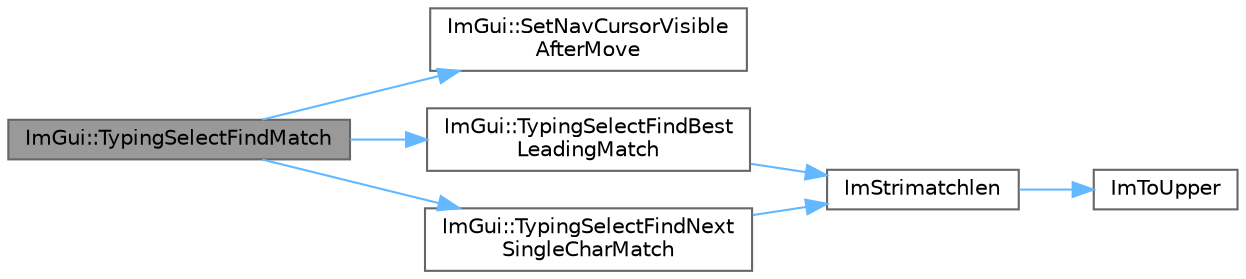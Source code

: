 digraph "ImGui::TypingSelectFindMatch"
{
 // LATEX_PDF_SIZE
  bgcolor="transparent";
  edge [fontname=Helvetica,fontsize=10,labelfontname=Helvetica,labelfontsize=10];
  node [fontname=Helvetica,fontsize=10,shape=box,height=0.2,width=0.4];
  rankdir="LR";
  Node1 [id="Node000001",label="ImGui::TypingSelectFindMatch",height=0.2,width=0.4,color="gray40", fillcolor="grey60", style="filled", fontcolor="black",tooltip=" "];
  Node1 -> Node2 [id="edge1_Node000001_Node000002",color="steelblue1",style="solid",tooltip=" "];
  Node2 [id="Node000002",label="ImGui::SetNavCursorVisible\lAfterMove",height=0.2,width=0.4,color="grey40", fillcolor="white", style="filled",URL="$namespace_im_gui.html#a570df642d8c9d5c20545160205aea3ca",tooltip=" "];
  Node1 -> Node3 [id="edge2_Node000001_Node000003",color="steelblue1",style="solid",tooltip=" "];
  Node3 [id="Node000003",label="ImGui::TypingSelectFindBest\lLeadingMatch",height=0.2,width=0.4,color="grey40", fillcolor="white", style="filled",URL="$namespace_im_gui.html#acb850fb78a02ecd78c256730c8b712aa",tooltip=" "];
  Node3 -> Node4 [id="edge3_Node000003_Node000004",color="steelblue1",style="solid",tooltip=" "];
  Node4 [id="Node000004",label="ImStrimatchlen",height=0.2,width=0.4,color="grey40", fillcolor="white", style="filled",URL="$imgui__widgets_8cpp.html#ae213820295d04561f8ea295c96ac57c8",tooltip=" "];
  Node4 -> Node5 [id="edge4_Node000004_Node000005",color="steelblue1",style="solid",tooltip=" "];
  Node5 [id="Node000005",label="ImToUpper",height=0.2,width=0.4,color="grey40", fillcolor="white", style="filled",URL="$imgui__internal_8h.html#a4b65c6b6c150716bd03a7dc3f535deee",tooltip=" "];
  Node1 -> Node6 [id="edge5_Node000001_Node000006",color="steelblue1",style="solid",tooltip=" "];
  Node6 [id="Node000006",label="ImGui::TypingSelectFindNext\lSingleCharMatch",height=0.2,width=0.4,color="grey40", fillcolor="white", style="filled",URL="$namespace_im_gui.html#a370869a016f66fb90750a72d5f7bcbd2",tooltip=" "];
  Node6 -> Node4 [id="edge6_Node000006_Node000004",color="steelblue1",style="solid",tooltip=" "];
}

